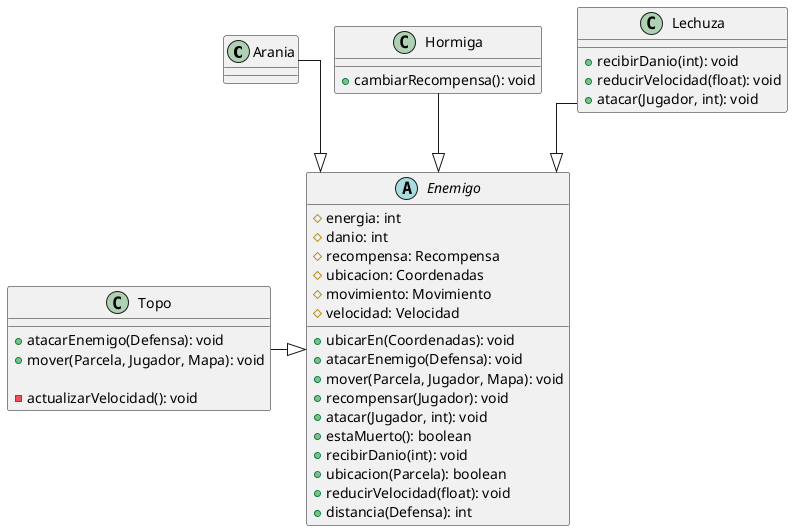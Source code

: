 @startuml
top to bottom direction
skinparam linetype ortho

class Arania {
}
abstract Enemigo {
  # energia: int
  # danio: int
  # recompensa: Recompensa
  # ubicacion: Coordenadas
  # movimiento: Movimiento
  # velocidad: Velocidad

  + ubicarEn(Coordenadas): void
  + atacarEnemigo(Defensa): void
  + mover(Parcela, Jugador, Mapa): void
  + recompensar(Jugador): void
  + atacar(Jugador, int): void
  + estaMuerto(): boolean
  + recibirDanio(int): void
  + ubicacion(Parcela): boolean
  + reducirVelocidad(float): void
  + distancia(Defensa): int
}
class Hormiga {
  + cambiarRecompensa(): void
}
class Lechuza {
  + recibirDanio(int): void
  + reducirVelocidad(float): void
  + atacar(Jugador, int): void
}
class Topo {
  + atacarEnemigo(Defensa): void
  + mover(Parcela, Jugador, Mapa): void

  - actualizarVelocidad(): void
}

Arania   --|>  Enemigo
Hormiga  --|>  Enemigo
Lechuza  --|>  Enemigo
Topo     -|>  Enemigo
@enduml
